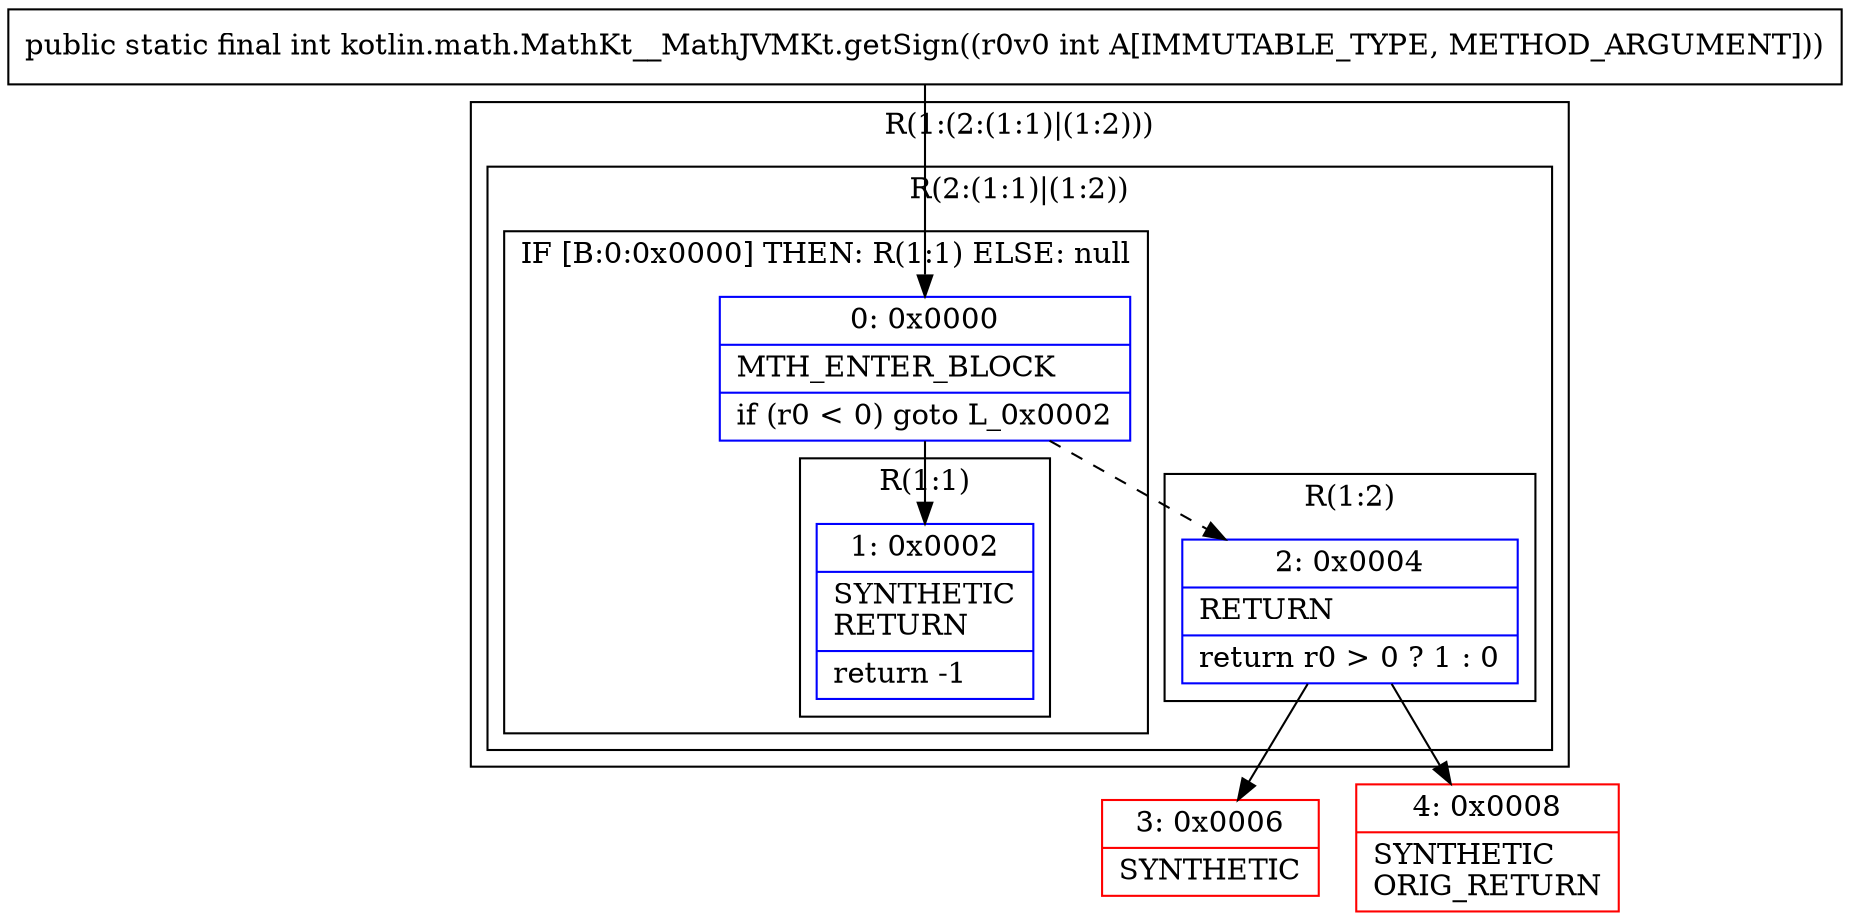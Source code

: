 digraph "CFG forkotlin.math.MathKt__MathJVMKt.getSign(I)I" {
subgraph cluster_Region_44662252 {
label = "R(1:(2:(1:1)|(1:2)))";
node [shape=record,color=blue];
subgraph cluster_Region_2117165004 {
label = "R(2:(1:1)|(1:2))";
node [shape=record,color=blue];
subgraph cluster_IfRegion_908585778 {
label = "IF [B:0:0x0000] THEN: R(1:1) ELSE: null";
node [shape=record,color=blue];
Node_0 [shape=record,label="{0\:\ 0x0000|MTH_ENTER_BLOCK\l|if (r0 \< 0) goto L_0x0002\l}"];
subgraph cluster_Region_524918830 {
label = "R(1:1)";
node [shape=record,color=blue];
Node_1 [shape=record,label="{1\:\ 0x0002|SYNTHETIC\lRETURN\l|return \-1\l}"];
}
}
subgraph cluster_Region_1455880246 {
label = "R(1:2)";
node [shape=record,color=blue];
Node_2 [shape=record,label="{2\:\ 0x0004|RETURN\l|return r0 \> 0 ? 1 : 0\l}"];
}
}
}
Node_3 [shape=record,color=red,label="{3\:\ 0x0006|SYNTHETIC\l}"];
Node_4 [shape=record,color=red,label="{4\:\ 0x0008|SYNTHETIC\lORIG_RETURN\l}"];
MethodNode[shape=record,label="{public static final int kotlin.math.MathKt__MathJVMKt.getSign((r0v0 int A[IMMUTABLE_TYPE, METHOD_ARGUMENT])) }"];
MethodNode -> Node_0;
Node_0 -> Node_1;
Node_0 -> Node_2[style=dashed];
Node_2 -> Node_3;
Node_2 -> Node_4;
}

